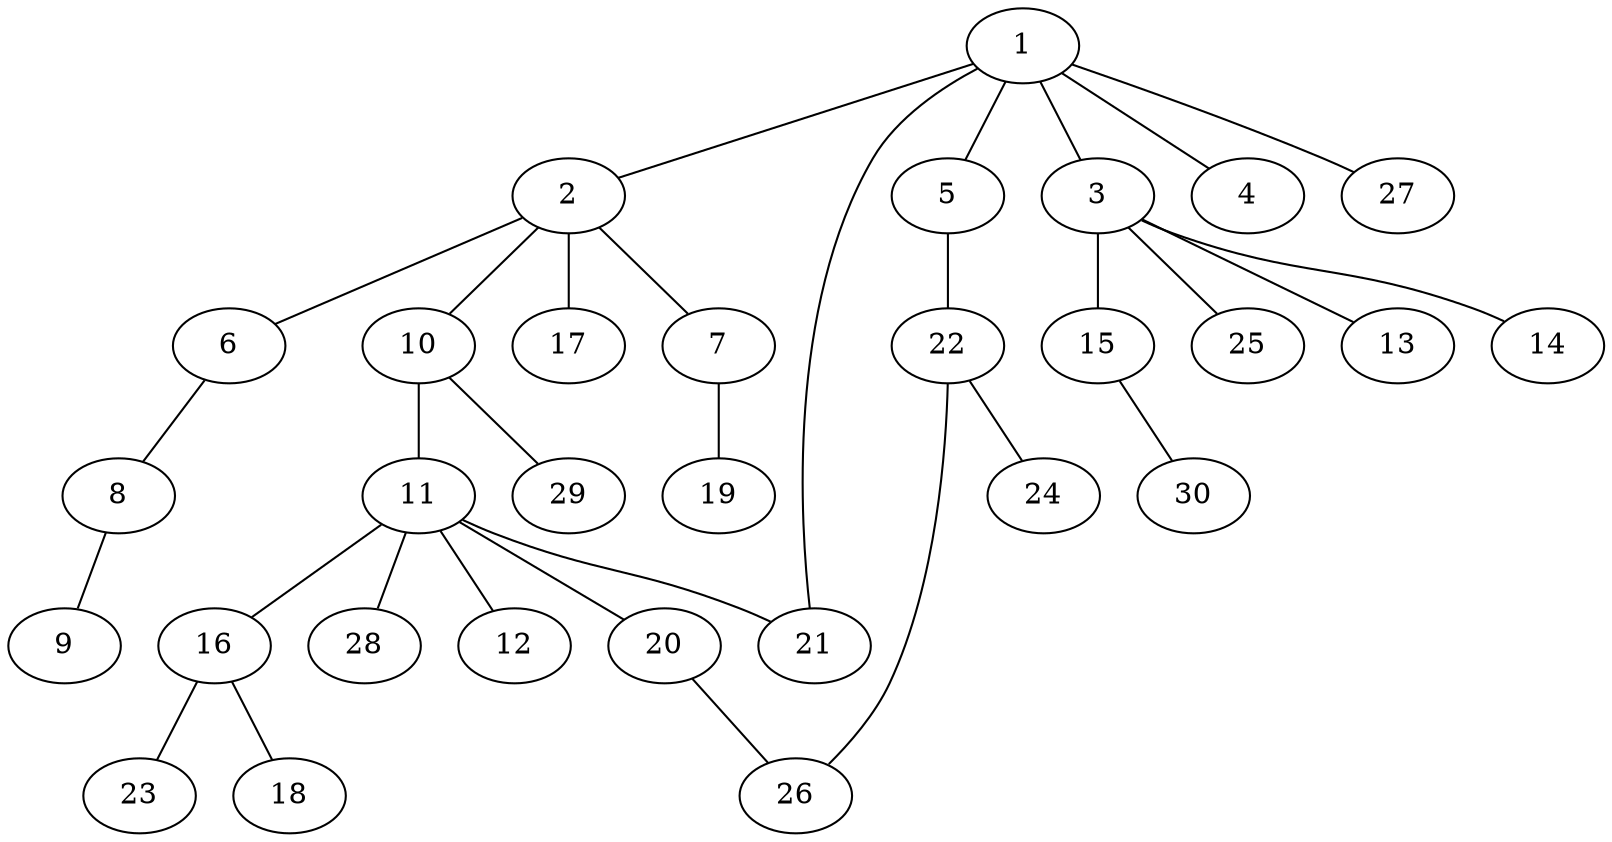 graph graphname {1--2
1--3
1--4
1--5
1--21
1--27
2--6
2--7
2--10
2--17
3--13
3--14
3--15
3--25
5--22
6--8
7--19
8--9
10--11
10--29
11--12
11--16
11--20
11--21
11--28
15--30
16--18
16--23
20--26
22--24
22--26
}